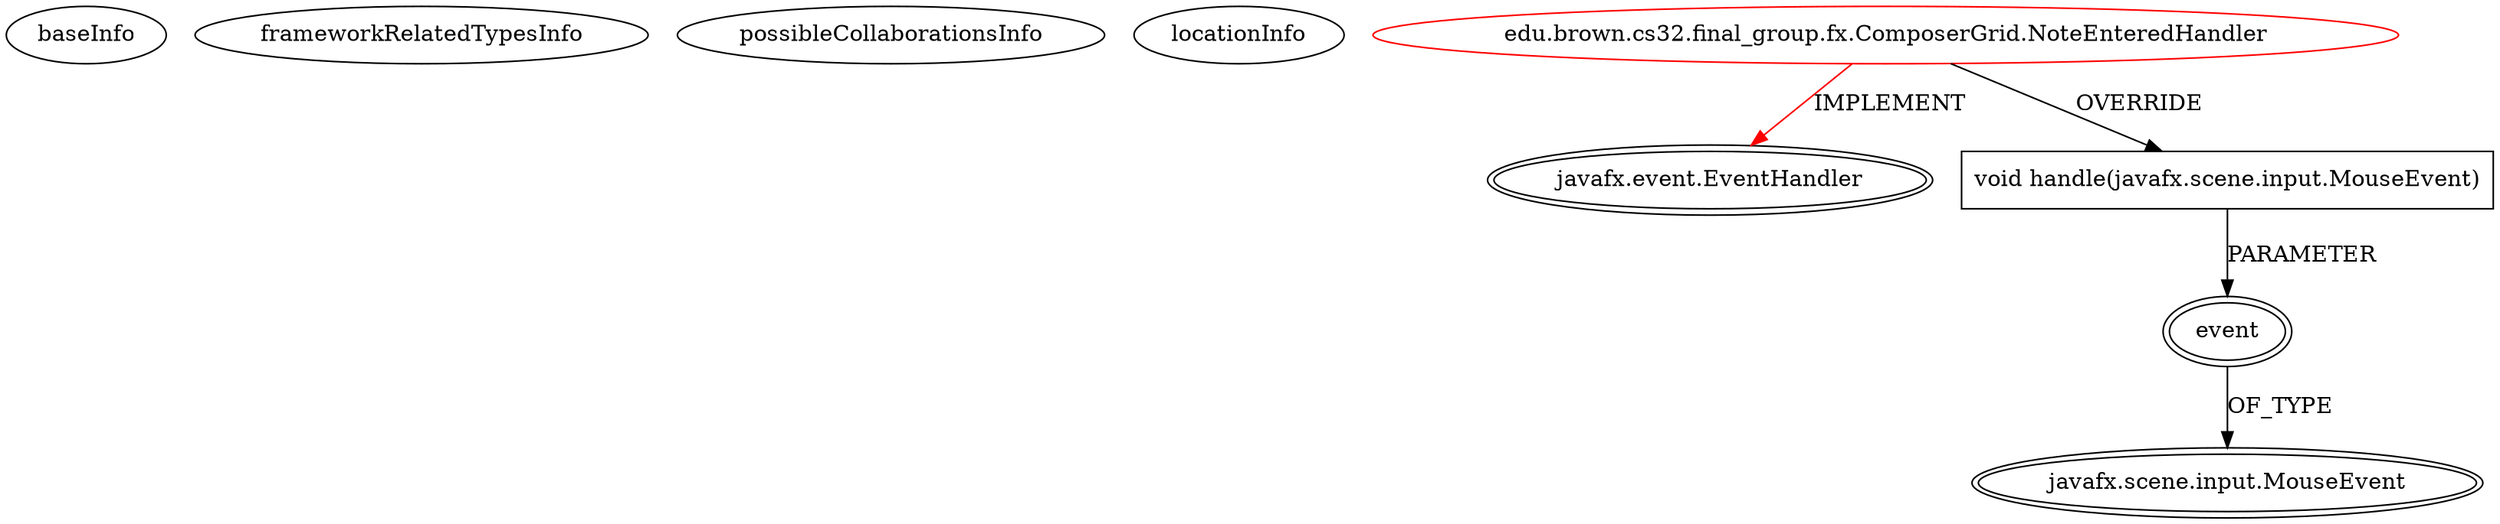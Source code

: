 digraph {
baseInfo[graphId=3202,category="extension_graph",isAnonymous=false,possibleRelation=false]
frameworkRelatedTypesInfo[0="javafx.event.EventHandler"]
possibleCollaborationsInfo[]
locationInfo[projectName="ireardon-cs32-final",filePath="/ireardon-cs32-final/cs32-final-master/src/edu/brown/cs32/final_group/fx/ComposerGrid.java",contextSignature="NoteEnteredHandler",graphId="3202"]
0[label="edu.brown.cs32.final_group.fx.ComposerGrid.NoteEnteredHandler",vertexType="ROOT_CLIENT_CLASS_DECLARATION",isFrameworkType=false,color=red]
1[label="javafx.event.EventHandler",vertexType="FRAMEWORK_INTERFACE_TYPE",isFrameworkType=true,peripheries=2]
2[label="void handle(javafx.scene.input.MouseEvent)",vertexType="OVERRIDING_METHOD_DECLARATION",isFrameworkType=false,shape=box]
3[label="event",vertexType="PARAMETER_DECLARATION",isFrameworkType=true,peripheries=2]
4[label="javafx.scene.input.MouseEvent",vertexType="FRAMEWORK_CLASS_TYPE",isFrameworkType=true,peripheries=2]
0->1[label="IMPLEMENT",color=red]
0->2[label="OVERRIDE"]
3->4[label="OF_TYPE"]
2->3[label="PARAMETER"]
}
